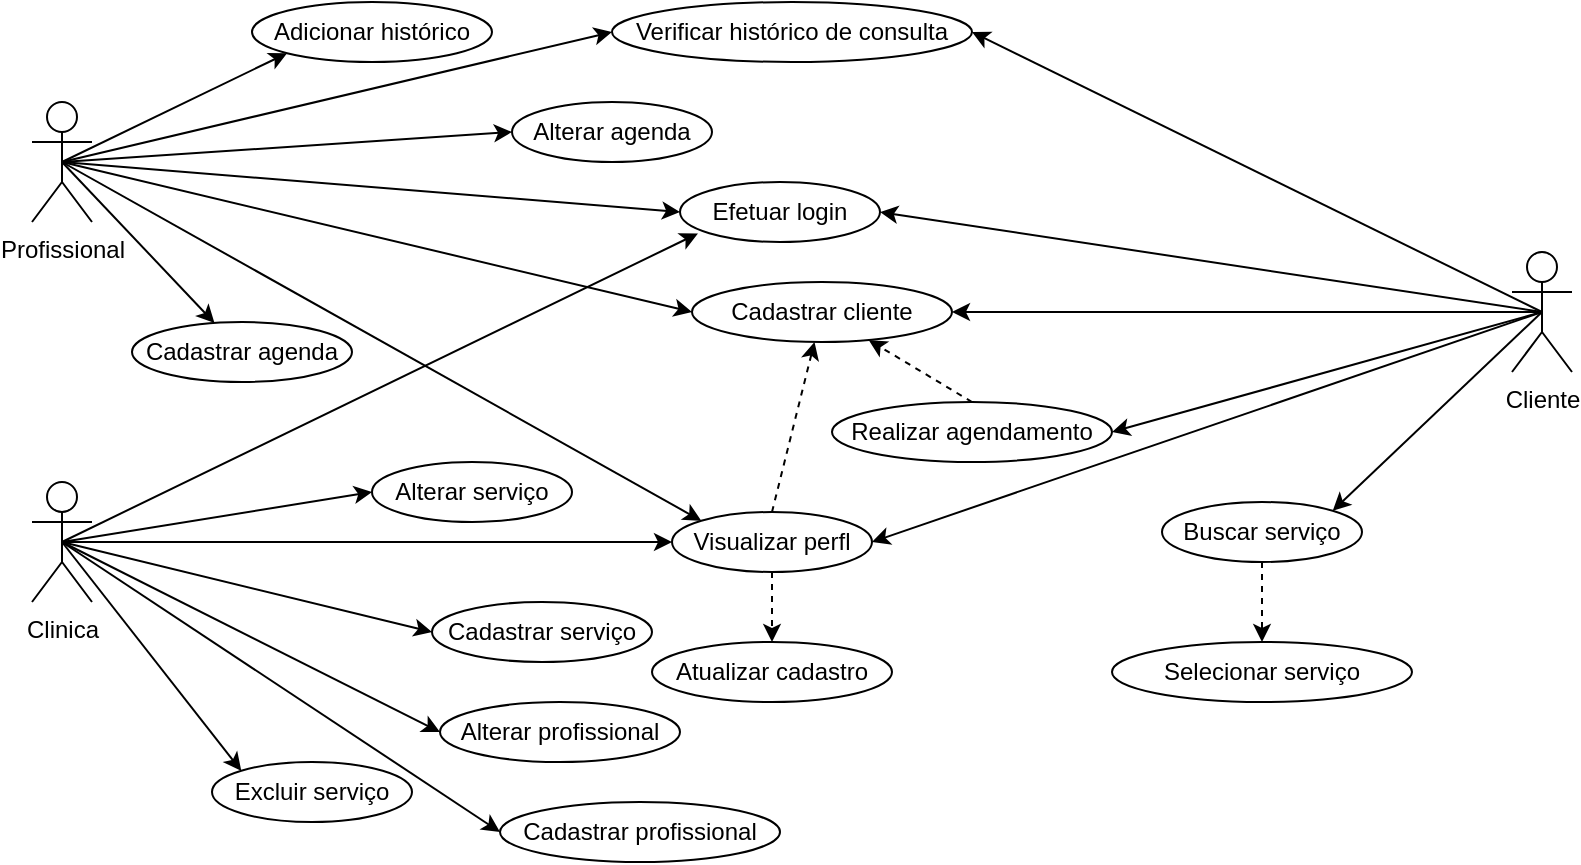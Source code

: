 <mxfile version="22.1.3" type="github">
  <diagram name="Página-1" id="Iu1hGT1gTBS3_60JgMqf">
    <mxGraphModel dx="1050" dy="581" grid="1" gridSize="10" guides="1" tooltips="1" connect="1" arrows="1" fold="1" page="1" pageScale="1" pageWidth="827" pageHeight="1169" math="0" shadow="0">
      <root>
        <mxCell id="0" />
        <mxCell id="1" parent="0" />
        <mxCell id="n0VYCAZRKLvNZl6ZHIPF-22" style="rounded=0;orthogonalLoop=1;jettySize=auto;html=1;exitX=0.5;exitY=0.5;exitDx=0;exitDy=0;exitPerimeter=0;entryX=1;entryY=0.5;entryDx=0;entryDy=0;" parent="1" source="A82MeaCJVfevSgUQ1sRY-1" target="A82MeaCJVfevSgUQ1sRY-3" edge="1">
          <mxGeometry relative="1" as="geometry" />
        </mxCell>
        <mxCell id="n0VYCAZRKLvNZl6ZHIPF-25" style="rounded=0;orthogonalLoop=1;jettySize=auto;html=1;exitX=0.5;exitY=0.5;exitDx=0;exitDy=0;exitPerimeter=0;entryX=1;entryY=0;entryDx=0;entryDy=0;" parent="1" source="A82MeaCJVfevSgUQ1sRY-1" target="n0VYCAZRKLvNZl6ZHIPF-18" edge="1">
          <mxGeometry relative="1" as="geometry" />
        </mxCell>
        <mxCell id="n0VYCAZRKLvNZl6ZHIPF-27" style="rounded=0;orthogonalLoop=1;jettySize=auto;html=1;exitX=0.5;exitY=0.5;exitDx=0;exitDy=0;exitPerimeter=0;entryX=1;entryY=0.5;entryDx=0;entryDy=0;" parent="1" source="A82MeaCJVfevSgUQ1sRY-1" target="n0VYCAZRKLvNZl6ZHIPF-9" edge="1">
          <mxGeometry relative="1" as="geometry" />
        </mxCell>
        <mxCell id="n0VYCAZRKLvNZl6ZHIPF-40" style="rounded=0;orthogonalLoop=1;jettySize=auto;html=1;exitX=0.5;exitY=0.5;exitDx=0;exitDy=0;exitPerimeter=0;entryX=1;entryY=0.5;entryDx=0;entryDy=0;" parent="1" source="A82MeaCJVfevSgUQ1sRY-1" target="A82MeaCJVfevSgUQ1sRY-5" edge="1">
          <mxGeometry relative="1" as="geometry" />
        </mxCell>
        <mxCell id="zuNkmnzXfIxYUeNTTsiH-2" style="rounded=0;orthogonalLoop=1;jettySize=auto;html=1;exitX=0.5;exitY=0.5;exitDx=0;exitDy=0;exitPerimeter=0;" edge="1" parent="1" source="A82MeaCJVfevSgUQ1sRY-1" target="zuNkmnzXfIxYUeNTTsiH-1">
          <mxGeometry relative="1" as="geometry" />
        </mxCell>
        <mxCell id="zuNkmnzXfIxYUeNTTsiH-9" style="rounded=0;orthogonalLoop=1;jettySize=auto;html=1;exitX=0.5;exitY=0.5;exitDx=0;exitDy=0;exitPerimeter=0;entryX=1;entryY=0.5;entryDx=0;entryDy=0;" edge="1" parent="1" source="A82MeaCJVfevSgUQ1sRY-1" target="zuNkmnzXfIxYUeNTTsiH-8">
          <mxGeometry relative="1" as="geometry" />
        </mxCell>
        <mxCell id="A82MeaCJVfevSgUQ1sRY-1" value="Cliente" style="shape=umlActor;verticalLabelPosition=bottom;verticalAlign=top;html=1;" parent="1" vertex="1">
          <mxGeometry x="780" y="235" width="30" height="60" as="geometry" />
        </mxCell>
        <mxCell id="n0VYCAZRKLvNZl6ZHIPF-28" style="rounded=0;orthogonalLoop=1;jettySize=auto;html=1;exitX=0.5;exitY=0.5;exitDx=0;exitDy=0;exitPerimeter=0;entryX=0;entryY=0.5;entryDx=0;entryDy=0;" parent="1" source="A82MeaCJVfevSgUQ1sRY-2" target="A82MeaCJVfevSgUQ1sRY-3" edge="1">
          <mxGeometry relative="1" as="geometry" />
        </mxCell>
        <mxCell id="n0VYCAZRKLvNZl6ZHIPF-29" style="rounded=0;orthogonalLoop=1;jettySize=auto;html=1;exitX=0.5;exitY=0.5;exitDx=0;exitDy=0;exitPerimeter=0;entryX=0;entryY=0.5;entryDx=0;entryDy=0;" parent="1" source="A82MeaCJVfevSgUQ1sRY-2" target="A82MeaCJVfevSgUQ1sRY-5" edge="1">
          <mxGeometry relative="1" as="geometry" />
        </mxCell>
        <mxCell id="n0VYCAZRKLvNZl6ZHIPF-30" style="rounded=0;orthogonalLoop=1;jettySize=auto;html=1;exitX=0.5;exitY=0.5;exitDx=0;exitDy=0;exitPerimeter=0;entryX=0;entryY=0.5;entryDx=0;entryDy=0;" parent="1" source="A82MeaCJVfevSgUQ1sRY-2" target="n0VYCAZRKLvNZl6ZHIPF-10" edge="1">
          <mxGeometry relative="1" as="geometry" />
        </mxCell>
        <mxCell id="n0VYCAZRKLvNZl6ZHIPF-31" style="rounded=0;orthogonalLoop=1;jettySize=auto;html=1;exitX=0.5;exitY=0.5;exitDx=0;exitDy=0;exitPerimeter=0;" parent="1" source="A82MeaCJVfevSgUQ1sRY-2" target="n0VYCAZRKLvNZl6ZHIPF-11" edge="1">
          <mxGeometry relative="1" as="geometry" />
        </mxCell>
        <mxCell id="n0VYCAZRKLvNZl6ZHIPF-43" style="rounded=0;orthogonalLoop=1;jettySize=auto;html=1;exitX=0.5;exitY=0.5;exitDx=0;exitDy=0;exitPerimeter=0;entryX=0;entryY=1;entryDx=0;entryDy=0;" parent="1" source="A82MeaCJVfevSgUQ1sRY-2" target="n0VYCAZRKLvNZl6ZHIPF-42" edge="1">
          <mxGeometry relative="1" as="geometry" />
        </mxCell>
        <mxCell id="zuNkmnzXfIxYUeNTTsiH-3" style="rounded=0;orthogonalLoop=1;jettySize=auto;html=1;exitX=0.5;exitY=0.5;exitDx=0;exitDy=0;exitPerimeter=0;entryX=0;entryY=0.5;entryDx=0;entryDy=0;" edge="1" parent="1" source="A82MeaCJVfevSgUQ1sRY-2" target="zuNkmnzXfIxYUeNTTsiH-1">
          <mxGeometry relative="1" as="geometry" />
        </mxCell>
        <mxCell id="zuNkmnzXfIxYUeNTTsiH-10" style="rounded=0;orthogonalLoop=1;jettySize=auto;html=1;exitX=0.5;exitY=0.5;exitDx=0;exitDy=0;exitPerimeter=0;entryX=0;entryY=0;entryDx=0;entryDy=0;" edge="1" parent="1" source="A82MeaCJVfevSgUQ1sRY-2" target="zuNkmnzXfIxYUeNTTsiH-8">
          <mxGeometry relative="1" as="geometry" />
        </mxCell>
        <mxCell id="A82MeaCJVfevSgUQ1sRY-2" value="Profissional" style="shape=umlActor;verticalLabelPosition=bottom;verticalAlign=top;html=1;" parent="1" vertex="1">
          <mxGeometry x="40" y="160" width="30" height="60" as="geometry" />
        </mxCell>
        <mxCell id="A82MeaCJVfevSgUQ1sRY-3" value="Efetuar login" style="ellipse;whiteSpace=wrap;html=1;" parent="1" vertex="1">
          <mxGeometry x="364" y="200" width="100" height="30" as="geometry" />
        </mxCell>
        <mxCell id="A82MeaCJVfevSgUQ1sRY-5" value="Verificar histórico de consulta" style="ellipse;whiteSpace=wrap;html=1;" parent="1" vertex="1">
          <mxGeometry x="330" y="110" width="180" height="30" as="geometry" />
        </mxCell>
        <mxCell id="n0VYCAZRKLvNZl6ZHIPF-21" style="rounded=0;orthogonalLoop=1;jettySize=auto;html=1;exitX=0.5;exitY=0.5;exitDx=0;exitDy=0;exitPerimeter=0;entryX=0;entryY=0.5;entryDx=0;entryDy=0;" parent="1" source="n0VYCAZRKLvNZl6ZHIPF-1" target="n0VYCAZRKLvNZl6ZHIPF-19" edge="1">
          <mxGeometry relative="1" as="geometry" />
        </mxCell>
        <mxCell id="n0VYCAZRKLvNZl6ZHIPF-23" style="rounded=0;orthogonalLoop=1;jettySize=auto;html=1;exitX=0.5;exitY=0.5;exitDx=0;exitDy=0;exitPerimeter=0;entryX=0.09;entryY=0.857;entryDx=0;entryDy=0;entryPerimeter=0;" parent="1" source="n0VYCAZRKLvNZl6ZHIPF-1" target="A82MeaCJVfevSgUQ1sRY-3" edge="1">
          <mxGeometry relative="1" as="geometry" />
        </mxCell>
        <mxCell id="n0VYCAZRKLvNZl6ZHIPF-33" style="rounded=0;orthogonalLoop=1;jettySize=auto;html=1;exitX=0.5;exitY=0.5;exitDx=0;exitDy=0;exitPerimeter=0;entryX=0;entryY=0.5;entryDx=0;entryDy=0;" parent="1" source="n0VYCAZRKLvNZl6ZHIPF-1" target="n0VYCAZRKLvNZl6ZHIPF-20" edge="1">
          <mxGeometry relative="1" as="geometry" />
        </mxCell>
        <mxCell id="n0VYCAZRKLvNZl6ZHIPF-35" style="rounded=0;orthogonalLoop=1;jettySize=auto;html=1;exitX=0.5;exitY=0.5;exitDx=0;exitDy=0;exitPerimeter=0;entryX=0;entryY=0.5;entryDx=0;entryDy=0;" parent="1" source="n0VYCAZRKLvNZl6ZHIPF-1" target="n0VYCAZRKLvNZl6ZHIPF-14" edge="1">
          <mxGeometry relative="1" as="geometry" />
        </mxCell>
        <mxCell id="n0VYCAZRKLvNZl6ZHIPF-36" style="rounded=0;orthogonalLoop=1;jettySize=auto;html=1;exitX=0.5;exitY=0.5;exitDx=0;exitDy=0;exitPerimeter=0;entryX=0;entryY=0.5;entryDx=0;entryDy=0;" parent="1" source="n0VYCAZRKLvNZl6ZHIPF-1" target="n0VYCAZRKLvNZl6ZHIPF-15" edge="1">
          <mxGeometry relative="1" as="geometry" />
        </mxCell>
        <mxCell id="n0VYCAZRKLvNZl6ZHIPF-37" style="rounded=0;orthogonalLoop=1;jettySize=auto;html=1;exitX=0.5;exitY=0.5;exitDx=0;exitDy=0;exitPerimeter=0;entryX=0;entryY=0;entryDx=0;entryDy=0;" parent="1" source="n0VYCAZRKLvNZl6ZHIPF-1" target="n0VYCAZRKLvNZl6ZHIPF-16" edge="1">
          <mxGeometry relative="1" as="geometry" />
        </mxCell>
        <mxCell id="zuNkmnzXfIxYUeNTTsiH-11" style="rounded=0;orthogonalLoop=1;jettySize=auto;html=1;exitX=0.5;exitY=0.5;exitDx=0;exitDy=0;exitPerimeter=0;entryX=0;entryY=0.5;entryDx=0;entryDy=0;" edge="1" parent="1" source="n0VYCAZRKLvNZl6ZHIPF-1" target="zuNkmnzXfIxYUeNTTsiH-8">
          <mxGeometry relative="1" as="geometry" />
        </mxCell>
        <mxCell id="n0VYCAZRKLvNZl6ZHIPF-1" value="Clinica" style="shape=umlActor;verticalLabelPosition=bottom;verticalAlign=top;html=1;" parent="1" vertex="1">
          <mxGeometry x="40" y="350" width="30" height="60" as="geometry" />
        </mxCell>
        <mxCell id="zuNkmnzXfIxYUeNTTsiH-13" style="rounded=0;orthogonalLoop=1;jettySize=auto;html=1;exitX=0.5;exitY=0;exitDx=0;exitDy=0;dashed=1;" edge="1" parent="1" source="n0VYCAZRKLvNZl6ZHIPF-9" target="zuNkmnzXfIxYUeNTTsiH-1">
          <mxGeometry relative="1" as="geometry" />
        </mxCell>
        <mxCell id="n0VYCAZRKLvNZl6ZHIPF-9" value="Realizar agendamento" style="ellipse;whiteSpace=wrap;html=1;" parent="1" vertex="1">
          <mxGeometry x="440" y="310" width="140" height="30" as="geometry" />
        </mxCell>
        <mxCell id="n0VYCAZRKLvNZl6ZHIPF-10" value="Alterar agenda" style="ellipse;whiteSpace=wrap;html=1;" parent="1" vertex="1">
          <mxGeometry x="280" y="160" width="100" height="30" as="geometry" />
        </mxCell>
        <mxCell id="n0VYCAZRKLvNZl6ZHIPF-11" value="Cadastrar agenda" style="ellipse;whiteSpace=wrap;html=1;" parent="1" vertex="1">
          <mxGeometry x="90" y="270" width="110" height="30" as="geometry" />
        </mxCell>
        <mxCell id="n0VYCAZRKLvNZl6ZHIPF-14" value="Cadastrar serviço" style="ellipse;whiteSpace=wrap;html=1;" parent="1" vertex="1">
          <mxGeometry x="240" y="410" width="110" height="30" as="geometry" />
        </mxCell>
        <mxCell id="n0VYCAZRKLvNZl6ZHIPF-15" value="Alterar serviço" style="ellipse;whiteSpace=wrap;html=1;" parent="1" vertex="1">
          <mxGeometry x="210" y="340" width="100" height="30" as="geometry" />
        </mxCell>
        <mxCell id="n0VYCAZRKLvNZl6ZHIPF-16" value="Excluir serviço" style="ellipse;whiteSpace=wrap;html=1;" parent="1" vertex="1">
          <mxGeometry x="130" y="490" width="100" height="30" as="geometry" />
        </mxCell>
        <mxCell id="n0VYCAZRKLvNZl6ZHIPF-17" value="Selecionar serviço" style="ellipse;whiteSpace=wrap;html=1;" parent="1" vertex="1">
          <mxGeometry x="580" y="430" width="150" height="30" as="geometry" />
        </mxCell>
        <mxCell id="zuNkmnzXfIxYUeNTTsiH-7" style="rounded=0;orthogonalLoop=1;jettySize=auto;html=1;exitX=0.5;exitY=1;exitDx=0;exitDy=0;entryX=0.5;entryY=0;entryDx=0;entryDy=0;dashed=1;" edge="1" parent="1" source="n0VYCAZRKLvNZl6ZHIPF-18" target="n0VYCAZRKLvNZl6ZHIPF-17">
          <mxGeometry relative="1" as="geometry" />
        </mxCell>
        <mxCell id="n0VYCAZRKLvNZl6ZHIPF-18" value="Buscar serviço" style="ellipse;whiteSpace=wrap;html=1;" parent="1" vertex="1">
          <mxGeometry x="605" y="360" width="100" height="30" as="geometry" />
        </mxCell>
        <mxCell id="n0VYCAZRKLvNZl6ZHIPF-19" value="Cadastrar profissional" style="ellipse;whiteSpace=wrap;html=1;" parent="1" vertex="1">
          <mxGeometry x="274" y="510" width="140" height="30" as="geometry" />
        </mxCell>
        <mxCell id="n0VYCAZRKLvNZl6ZHIPF-20" value="Alterar profissional" style="ellipse;whiteSpace=wrap;html=1;" parent="1" vertex="1">
          <mxGeometry x="244" y="460" width="120" height="30" as="geometry" />
        </mxCell>
        <mxCell id="n0VYCAZRKLvNZl6ZHIPF-42" value="Adicionar histórico" style="ellipse;whiteSpace=wrap;html=1;" parent="1" vertex="1">
          <mxGeometry x="150" y="110" width="120" height="30" as="geometry" />
        </mxCell>
        <mxCell id="zuNkmnzXfIxYUeNTTsiH-1" value="Cadastrar cliente" style="ellipse;whiteSpace=wrap;html=1;" vertex="1" parent="1">
          <mxGeometry x="370" y="250" width="130" height="30" as="geometry" />
        </mxCell>
        <mxCell id="zuNkmnzXfIxYUeNTTsiH-4" value="Atualizar cadastro" style="ellipse;whiteSpace=wrap;html=1;" vertex="1" parent="1">
          <mxGeometry x="350" y="430" width="120" height="30" as="geometry" />
        </mxCell>
        <mxCell id="zuNkmnzXfIxYUeNTTsiH-12" style="rounded=0;orthogonalLoop=1;jettySize=auto;html=1;exitX=0.5;exitY=1;exitDx=0;exitDy=0;entryX=0.5;entryY=0;entryDx=0;entryDy=0;dashed=1;" edge="1" parent="1" source="zuNkmnzXfIxYUeNTTsiH-8" target="zuNkmnzXfIxYUeNTTsiH-4">
          <mxGeometry relative="1" as="geometry" />
        </mxCell>
        <mxCell id="zuNkmnzXfIxYUeNTTsiH-15" style="rounded=0;orthogonalLoop=1;jettySize=auto;html=1;exitX=0.5;exitY=0;exitDx=0;exitDy=0;dashed=1;" edge="1" parent="1" source="zuNkmnzXfIxYUeNTTsiH-8" target="zuNkmnzXfIxYUeNTTsiH-1">
          <mxGeometry relative="1" as="geometry" />
        </mxCell>
        <mxCell id="zuNkmnzXfIxYUeNTTsiH-8" value="Visualizar perfl" style="ellipse;whiteSpace=wrap;html=1;" vertex="1" parent="1">
          <mxGeometry x="360" y="365" width="100" height="30" as="geometry" />
        </mxCell>
      </root>
    </mxGraphModel>
  </diagram>
</mxfile>
